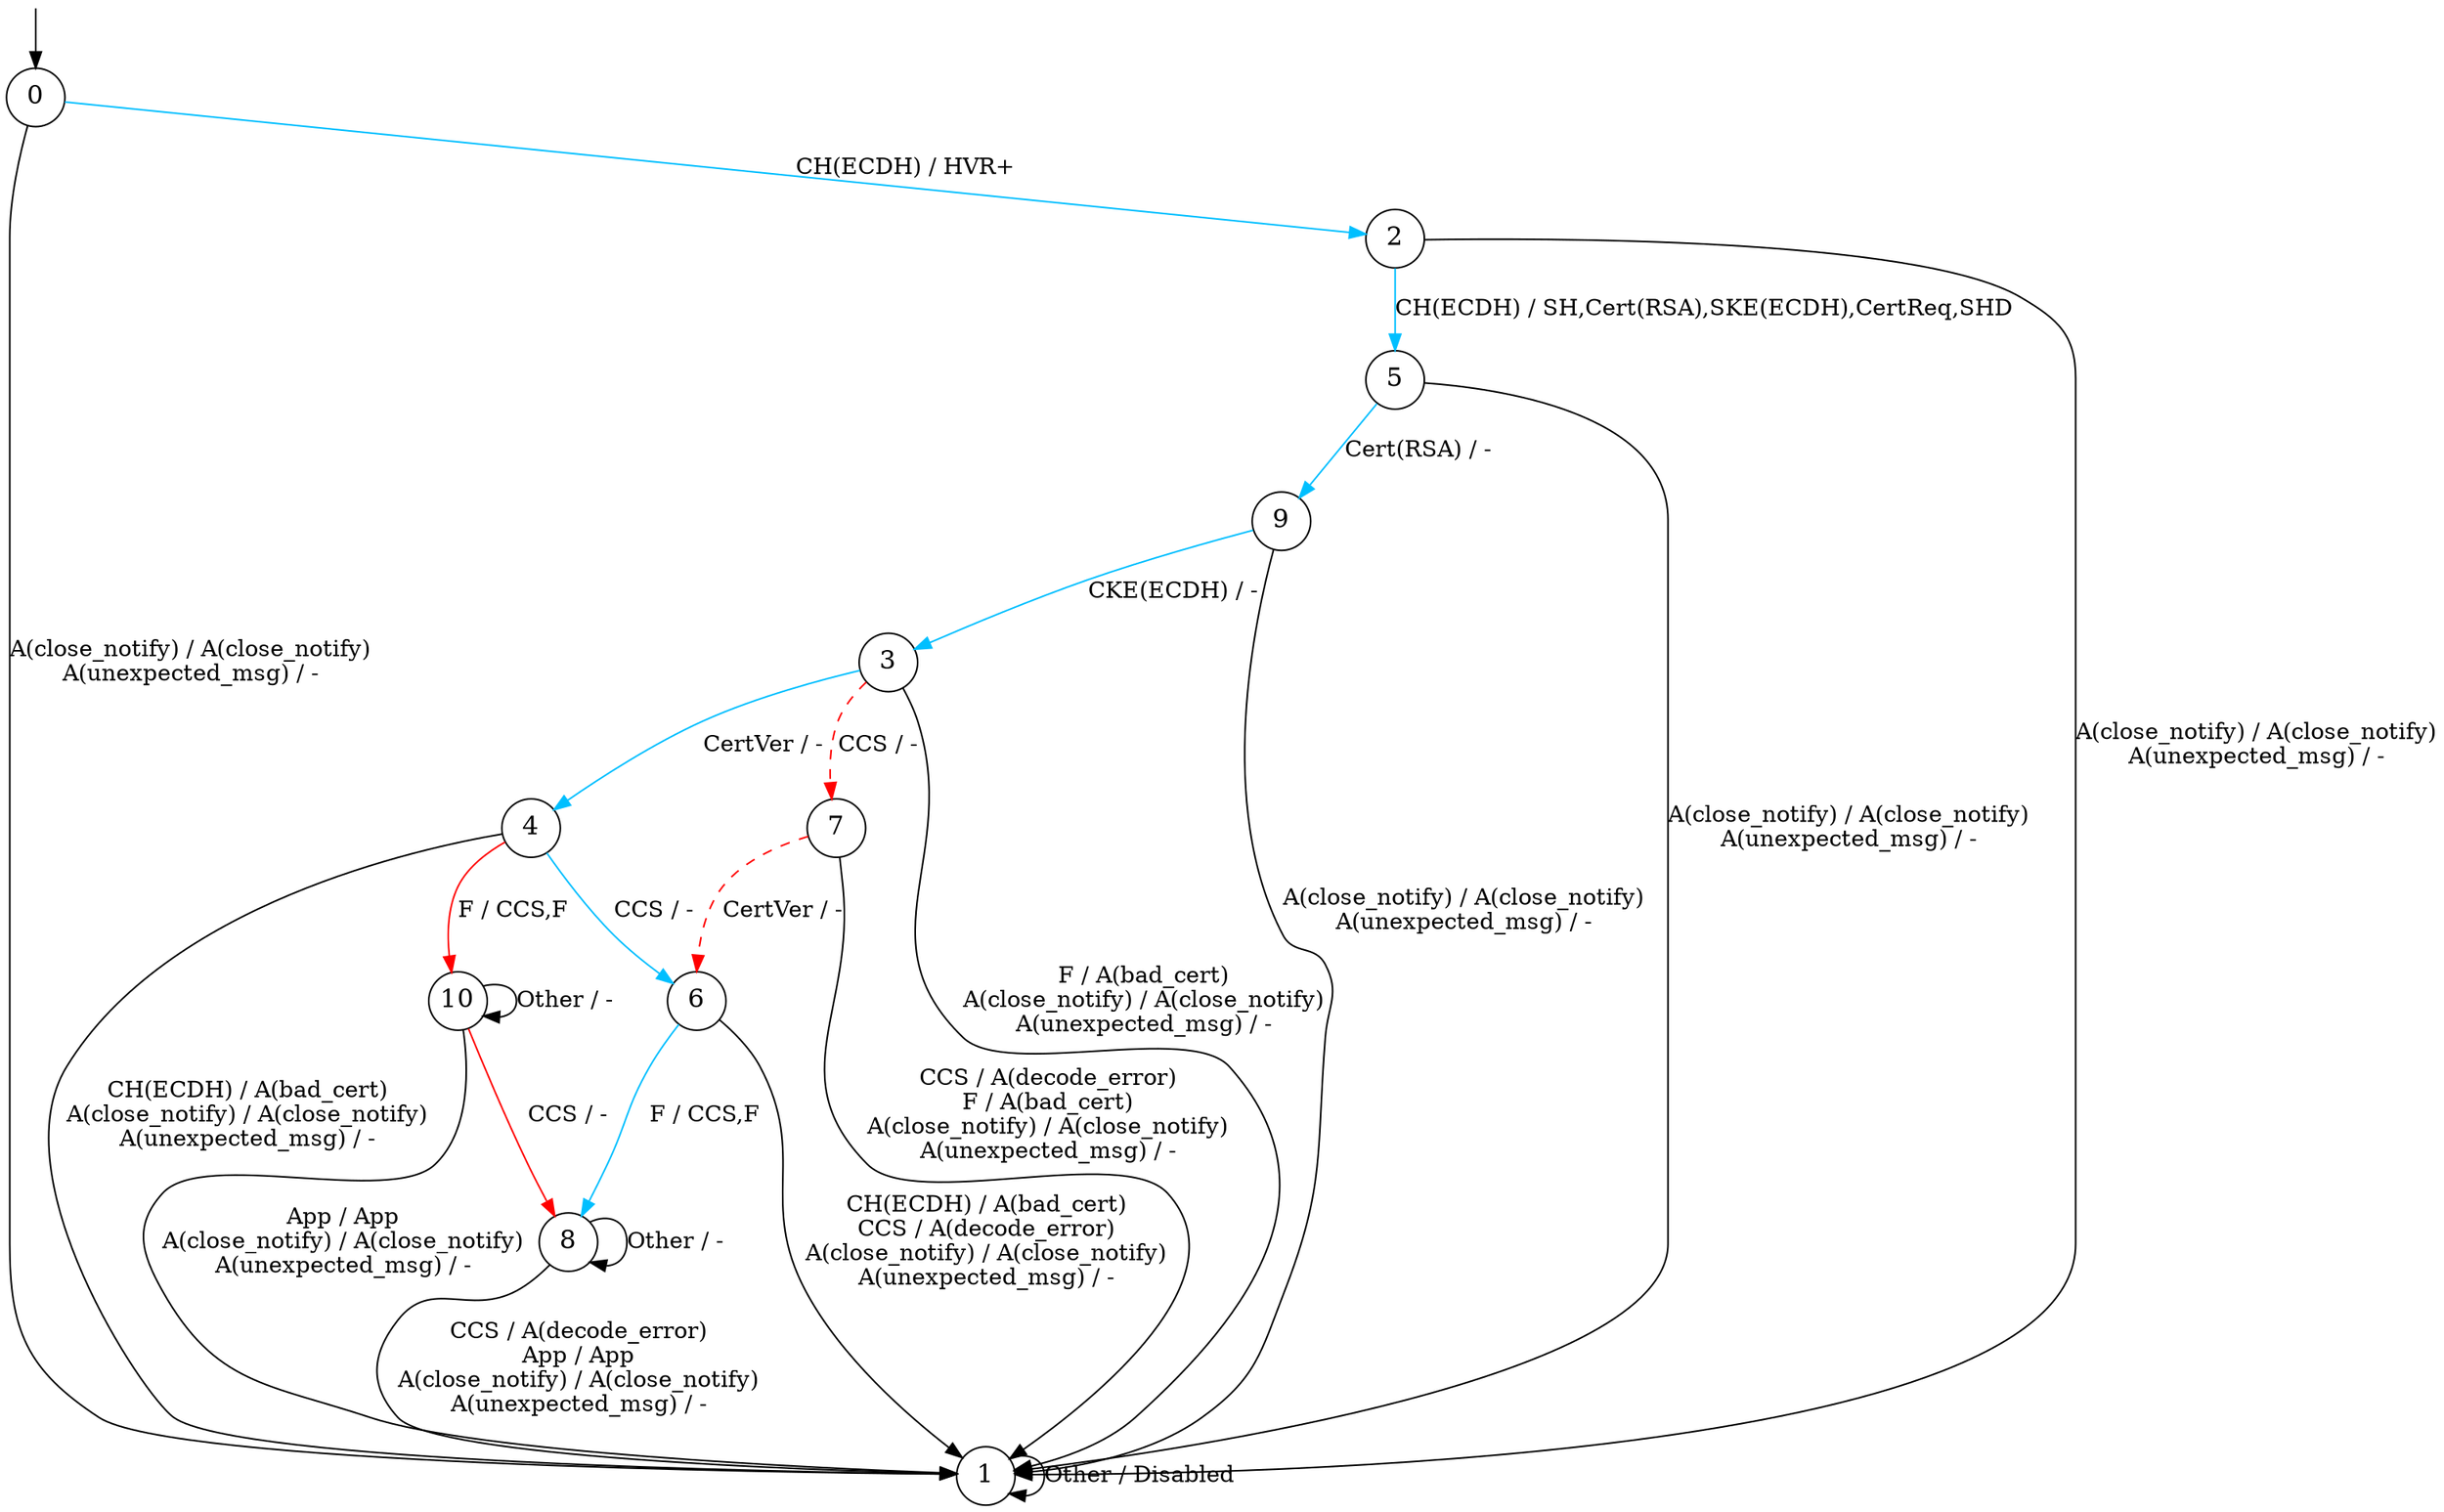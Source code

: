 digraph g {
node [fixedsize="true" fontsize=16]
s0 [label="0", shape="circle"];
s1 [label="1", shape="circle"];
s2 [label="2", shape="circle"];
s3 [label="3", shape="circle"];
s4 [label="4", shape="circle"];
s5 [label="5", shape="circle"];
s6 [label="6", shape="circle"];
s7 [label="7", shape="circle"];
s8 [label="8", shape="circle"];
s9 [label="9", shape="circle"];
s10 [label="10", shape="circle"];
s0 -> s2  [color="deepskyblue", label="CH(ECDH) / HVR+"];
s0 -> s1  [label="A(close_notify) / A(close_notify)
A(unexpected_msg) / -"];
s1 -> s1  [label="Other / Disabled"];
s2 -> s5  [color="deepskyblue", label="CH(ECDH) / SH,Cert(RSA),SKE(ECDH),CertReq,SHD"];
s2 -> s1  [label="A(close_notify) / A(close_notify)
A(unexpected_msg) / -"];
s3 -> s7  [color="red", style="dashed", label="CCS / -"];
s3 -> s1  [label="F / A(bad_cert)
A(close_notify) / A(close_notify)
A(unexpected_msg) / -"];
s3 -> s4  [color="deepskyblue", label="CertVer / -"];
s4 -> s1  [label="CH(ECDH) / A(bad_cert)
A(close_notify) / A(close_notify)
A(unexpected_msg) / -"];
s4 -> s6  [color="deepskyblue", label="CCS / -"];
s4 -> s10  [color="red", label="F / CCS,F"];
s5 -> s9  [color="deepskyblue", label="Cert(RSA) / -"];
s5 -> s1  [label="A(close_notify) / A(close_notify)
A(unexpected_msg) / -"];
s6 -> s1  [label="CH(ECDH) / A(bad_cert)
CCS / A(decode_error)
A(close_notify) / A(close_notify)
A(unexpected_msg) / -"];
s6 -> s8  [color="deepskyblue", label="F / CCS,F"];
s7 -> s1  [label="CCS / A(decode_error)
F / A(bad_cert)
A(close_notify) / A(close_notify)
A(unexpected_msg) / -"];
s7 -> s6  [color="red", style="dashed", label="CertVer / -"];
s8 -> s1  [label="CCS / A(decode_error)
App / App
A(close_notify) / A(close_notify)
A(unexpected_msg) / -"];
s8 -> s8  [label="Other / -"];
s9 -> s3  [color="deepskyblue", label="CKE(ECDH) / -"];
s9 -> s1  [label="A(close_notify) / A(close_notify)
A(unexpected_msg) / -"];
s10 -> s8  [color="red", label="CCS / -"];
s10 -> s1  [label="App / App
A(close_notify) / A(close_notify)
A(unexpected_msg) / -"];
s10 -> s10  [label="Other / -"];
__start0 [height="0", label="", shape="none", width="0"];
__start0 -> s0;
}
